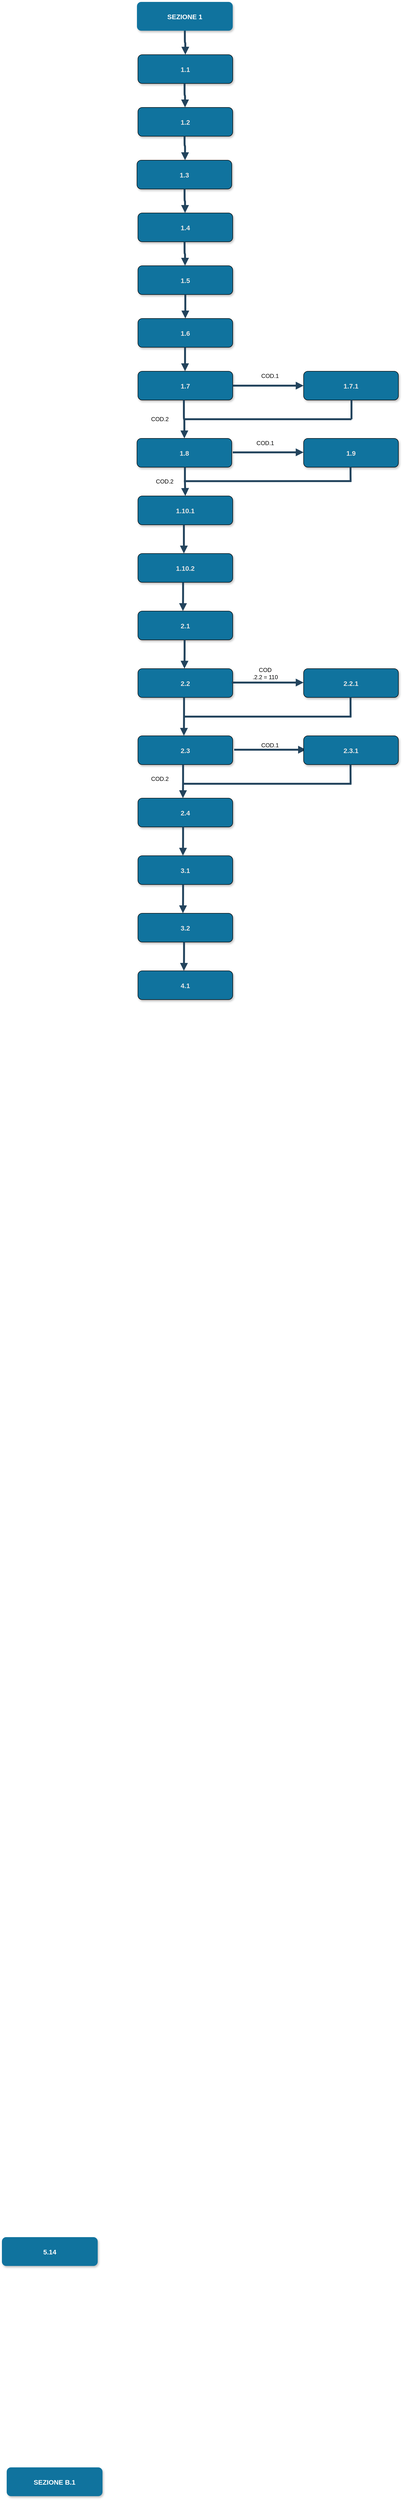 <mxfile version="14.6.1" type="device"><diagram name="Page-1" id="97916047-d0de-89f5-080d-49f4d83e522f"><mxGraphModel dx="868" dy="4171.5" grid="1" gridSize="10" guides="1" tooltips="1" connect="1" arrows="1" fold="1" page="1" pageScale="1.5" pageWidth="1169" pageHeight="827" background="#ffffff" math="0" shadow="0"><root><mxCell id="0"/><mxCell id="1" parent="0"/><mxCell id="2" value="SEZIONE 1" style="rounded=1;strokeColor=none;shadow=1;gradientColor=none;fontStyle=1;fontColor=#FFFFFF;fontSize=14;fillColor=#10739E;" parent="1" vertex="1"><mxGeometry x="682" y="-2990" width="200" height="60" as="geometry"/></mxCell><mxCell id="3" value="1.1" style="rounded=1;shadow=1;fontStyle=1;fontSize=14;fillColor=#10739E;fontColor=#E6E6E6;" parent="1" vertex="1"><mxGeometry x="684" y="-2880" width="198" height="60" as="geometry"/></mxCell><mxCell id="9" value="SEZIONE B.1" style="rounded=1;fillColor=#10739E;strokeColor=none;shadow=1;gradientColor=none;fontStyle=1;fontColor=#FFFFFF;fontSize=14;" parent="1" vertex="1"><mxGeometry x="410" y="2150" width="200" height="60" as="geometry"/></mxCell><mxCell id="25" value="5.14" style="rounded=1;fillColor=#10739E;strokeColor=none;shadow=1;gradientColor=none;fontStyle=1;fontColor=#FFFFFF;fontSize=14;" parent="1" vertex="1"><mxGeometry x="400" y="1670" width="200" height="60" as="geometry"/></mxCell><mxCell id="29" value="" style="edgeStyle=elbowEdgeStyle;elbow=vertical;strokeWidth=4;endArrow=block;endFill=1;fontStyle=1;strokeColor=#23445D;" parent="1" source="2" target="3" edge="1"><mxGeometry x="22" y="165.5" width="100" height="100" as="geometry"><mxPoint x="22" y="265.5" as="sourcePoint"/><mxPoint x="122" y="165.5" as="targetPoint"/></mxGeometry></mxCell><mxCell id="v5KDLtfoUQzJLCLhlwUp-55" value="" style="edgeStyle=elbowEdgeStyle;elbow=vertical;strokeWidth=4;endArrow=block;endFill=1;fontStyle=1;strokeColor=#23445D;" parent="1" edge="1"><mxGeometry x="21.41" y="275.5" width="100" height="100" as="geometry"><mxPoint x="781.41" y="-2820" as="sourcePoint"/><mxPoint x="782.41" y="-2770" as="targetPoint"/></mxGeometry></mxCell><mxCell id="v5KDLtfoUQzJLCLhlwUp-59" value="1.2" style="rounded=1;shadow=1;fontStyle=1;fontSize=14;fillColor=#10739E;fontColor=#E6E6E6;" parent="1" vertex="1"><mxGeometry x="684" y="-2770" width="198" height="60" as="geometry"/></mxCell><mxCell id="v5KDLtfoUQzJLCLhlwUp-61" value="1.3" style="rounded=1;shadow=1;fontStyle=1;fontSize=14;fillColor=#10739E;fontColor=#E6E6E6;" parent="1" vertex="1"><mxGeometry x="682" y="-2660" width="198" height="60" as="geometry"/></mxCell><mxCell id="v5KDLtfoUQzJLCLhlwUp-63" value="" style="edgeStyle=elbowEdgeStyle;elbow=vertical;strokeWidth=4;endArrow=block;endFill=1;fontStyle=1;strokeColor=#23445D;" parent="1" edge="1"><mxGeometry x="21.41" y="385.5" width="100" height="100" as="geometry"><mxPoint x="781.41" y="-2710" as="sourcePoint"/><mxPoint x="782.41" y="-2660" as="targetPoint"/><Array as="points"><mxPoint x="791.41" y="-2690"/></Array></mxGeometry></mxCell><mxCell id="v5KDLtfoUQzJLCLhlwUp-64" value="" style="edgeStyle=elbowEdgeStyle;elbow=vertical;strokeWidth=4;endArrow=block;endFill=1;fontStyle=1;strokeColor=#23445D;" parent="1" edge="1"><mxGeometry x="21.41" y="495.5" width="100" height="100" as="geometry"><mxPoint x="781.41" y="-2600" as="sourcePoint"/><mxPoint x="782.41" y="-2550" as="targetPoint"/><Array as="points"/></mxGeometry></mxCell><mxCell id="v5KDLtfoUQzJLCLhlwUp-65" value="1.4" style="rounded=1;shadow=1;fontStyle=1;fontSize=14;fillColor=#10739E;fontColor=#E6E6E6;" parent="1" vertex="1"><mxGeometry x="684" y="-2550" width="198" height="60" as="geometry"/></mxCell><mxCell id="v5KDLtfoUQzJLCLhlwUp-66" value="" style="edgeStyle=elbowEdgeStyle;elbow=vertical;strokeWidth=4;endArrow=block;endFill=1;fontStyle=1;strokeColor=#23445D;" parent="1" edge="1"><mxGeometry x="21.41" y="605.5" width="100" height="100" as="geometry"><mxPoint x="781.41" y="-2490" as="sourcePoint"/><mxPoint x="782.41" y="-2440" as="targetPoint"/><Array as="points"/></mxGeometry></mxCell><mxCell id="v5KDLtfoUQzJLCLhlwUp-67" value="1.5" style="rounded=1;shadow=1;fontStyle=1;fontSize=14;fillColor=#10739E;fontColor=#E6E6E6;" parent="1" vertex="1"><mxGeometry x="684" y="-2440" width="198" height="60" as="geometry"/></mxCell><mxCell id="v5KDLtfoUQzJLCLhlwUp-68" value="1.6" style="rounded=1;shadow=1;fontStyle=1;fontSize=14;fillColor=#10739E;fontColor=#E6E6E6;" parent="1" vertex="1"><mxGeometry x="684" y="-2330" width="198" height="60" as="geometry"/></mxCell><mxCell id="v5KDLtfoUQzJLCLhlwUp-69" value="" style="edgeStyle=elbowEdgeStyle;elbow=vertical;strokeWidth=4;endArrow=block;endFill=1;fontStyle=1;strokeColor=#23445D;exitX=0.5;exitY=1;exitDx=0;exitDy=0;" parent="1" source="v5KDLtfoUQzJLCLhlwUp-67" edge="1"><mxGeometry x="30.0" y="735.5" width="100" height="100" as="geometry"><mxPoint x="790" y="-2360" as="sourcePoint"/><mxPoint x="783" y="-2330" as="targetPoint"/><Array as="points"/></mxGeometry></mxCell><mxCell id="v5KDLtfoUQzJLCLhlwUp-71" value="" style="edgeStyle=elbowEdgeStyle;elbow=vertical;strokeWidth=4;endArrow=block;endFill=1;fontStyle=1;strokeColor=#23445D;exitX=0.5;exitY=1;exitDx=0;exitDy=0;" parent="1" edge="1"><mxGeometry x="29.41" y="845.5" width="100" height="100" as="geometry"><mxPoint x="782.41" y="-2270" as="sourcePoint"/><mxPoint x="782.41" y="-2220" as="targetPoint"/><Array as="points"/></mxGeometry></mxCell><mxCell id="v5KDLtfoUQzJLCLhlwUp-72" value="1.7" style="rounded=1;shadow=1;fontStyle=1;fontSize=14;fillColor=#10739E;fontColor=#E6E6E6;" parent="1" vertex="1"><mxGeometry x="684" y="-2220" width="198" height="60" as="geometry"/></mxCell><mxCell id="v5KDLtfoUQzJLCLhlwUp-78" value="1.7.1" style="rounded=1;shadow=1;fontStyle=1;fontSize=14;fillColor=#10739E;fontColor=#E6E6E6;" parent="1" vertex="1"><mxGeometry x="1030" y="-2220" width="198" height="60" as="geometry"/></mxCell><mxCell id="v5KDLtfoUQzJLCLhlwUp-79" value="" style="edgeStyle=elbowEdgeStyle;elbow=vertical;strokeWidth=4;endArrow=none;endFill=0;fontStyle=1;strokeColor=#23445D;startArrow=none;startFill=0;" parent="1" edge="1"><mxGeometry x="377.0" y="965.5" width="100" height="100" as="geometry"><mxPoint x="1130" y="-2160" as="sourcePoint"/><mxPoint x="1130" y="-2120" as="targetPoint"/><Array as="points"/></mxGeometry></mxCell><mxCell id="v5KDLtfoUQzJLCLhlwUp-81" value="1.8" style="rounded=1;shadow=1;fontStyle=1;fontSize=14;fillColor=#10739E;fontColor=#E6E6E6;" parent="1" vertex="1"><mxGeometry x="682" y="-2080" width="198" height="60" as="geometry"/></mxCell><mxCell id="v5KDLtfoUQzJLCLhlwUp-82" value="" style="edgeStyle=elbowEdgeStyle;elbow=vertical;strokeWidth=4;endArrow=block;endFill=1;fontStyle=1;strokeColor=#23445D;exitX=1;exitY=0.5;exitDx=0;exitDy=0;entryX=0;entryY=0.5;entryDx=0;entryDy=0;" parent="1" source="v5KDLtfoUQzJLCLhlwUp-72" target="v5KDLtfoUQzJLCLhlwUp-78" edge="1"><mxGeometry x="147.0" y="915.5" width="100" height="100" as="geometry"><mxPoint x="900" y="-2200" as="sourcePoint"/><mxPoint x="900" y="-2150" as="targetPoint"/><Array as="points"/></mxGeometry></mxCell><mxCell id="v5KDLtfoUQzJLCLhlwUp-86" value="" style="edgeStyle=elbowEdgeStyle;elbow=vertical;strokeWidth=4;endArrow=block;endFill=1;fontStyle=1;strokeColor=#23445D;exitX=0.5;exitY=1;exitDx=0;exitDy=0;entryX=0.5;entryY=0;entryDx=0;entryDy=0;" parent="1" target="v5KDLtfoUQzJLCLhlwUp-81" edge="1"><mxGeometry x="27.0" y="955.5" width="100" height="100" as="geometry"><mxPoint x="780" y="-2160" as="sourcePoint"/><mxPoint x="780" y="-2110" as="targetPoint"/><Array as="points"/></mxGeometry></mxCell><mxCell id="v5KDLtfoUQzJLCLhlwUp-87" value="" style="edgeStyle=elbowEdgeStyle;elbow=vertical;strokeWidth=4;endArrow=none;endFill=0;fontStyle=1;strokeColor=#23445D;startArrow=none;startFill=0;" parent="1" edge="1"><mxGeometry x="217.0" y="1015.5" width="100" height="100" as="geometry"><mxPoint x="780" y="-2120" as="sourcePoint"/><mxPoint x="1130" y="-2120" as="targetPoint"/><Array as="points"/></mxGeometry></mxCell><mxCell id="v5KDLtfoUQzJLCLhlwUp-89" value="COD.1" style="text;html=1;strokeColor=none;fillColor=none;align=center;verticalAlign=middle;whiteSpace=wrap;rounded=0;" parent="1" vertex="1"><mxGeometry x="930" y="-2220" width="60" height="20" as="geometry"/></mxCell><mxCell id="v5KDLtfoUQzJLCLhlwUp-91" value="1.9" style="rounded=1;shadow=1;fontStyle=1;fontSize=14;fillColor=#10739E;fontColor=#E6E6E6;" parent="1" vertex="1"><mxGeometry x="1030" y="-2080" width="198" height="60" as="geometry"/></mxCell><mxCell id="v5KDLtfoUQzJLCLhlwUp-99" value="COD.2" style="text;html=1;strokeColor=none;fillColor=none;align=center;verticalAlign=middle;whiteSpace=wrap;rounded=0;" parent="1" vertex="1"><mxGeometry x="700" y="-2130" width="60" height="20" as="geometry"/></mxCell><mxCell id="v5KDLtfoUQzJLCLhlwUp-100" value="COD.1" style="text;html=1;strokeColor=none;fillColor=none;align=center;verticalAlign=middle;whiteSpace=wrap;rounded=0;" parent="1" vertex="1"><mxGeometry x="920" y="-2080" width="60" height="20" as="geometry"/></mxCell><mxCell id="v5KDLtfoUQzJLCLhlwUp-101" value="" style="edgeStyle=elbowEdgeStyle;elbow=vertical;strokeWidth=4;endArrow=block;endFill=1;fontStyle=1;strokeColor=#23445D;exitX=1;exitY=0.5;exitDx=0;exitDy=0;entryX=0;entryY=0.5;entryDx=0;entryDy=0;" parent="1" edge="1"><mxGeometry x="147.0" y="1054.67" width="100" height="100" as="geometry"><mxPoint x="882" y="-2050.83" as="sourcePoint"/><mxPoint x="1030" y="-2050.83" as="targetPoint"/><Array as="points"/></mxGeometry></mxCell><mxCell id="v5KDLtfoUQzJLCLhlwUp-102" value="" style="edgeStyle=elbowEdgeStyle;elbow=vertical;strokeWidth=4;endArrow=block;endFill=1;fontStyle=1;strokeColor=#23445D;exitX=0.5;exitY=1;exitDx=0;exitDy=0;" parent="1" edge="1"><mxGeometry x="29.17" y="1095.5" width="100" height="100" as="geometry"><mxPoint x="782.17" y="-2020" as="sourcePoint"/><mxPoint x="783" y="-1960" as="targetPoint"/><Array as="points"/></mxGeometry></mxCell><mxCell id="v5KDLtfoUQzJLCLhlwUp-103" value="1.10.1" style="rounded=1;shadow=1;fontStyle=1;fontSize=14;fillColor=#10739E;fontColor=#E6E6E6;" parent="1" vertex="1"><mxGeometry x="684" y="-1960" width="198" height="60" as="geometry"/></mxCell><mxCell id="v5KDLtfoUQzJLCLhlwUp-104" value="COD.2" style="text;html=1;strokeColor=none;fillColor=none;align=center;verticalAlign=middle;whiteSpace=wrap;rounded=0;" parent="1" vertex="1"><mxGeometry x="710" y="-2000" width="60" height="20" as="geometry"/></mxCell><mxCell id="v5KDLtfoUQzJLCLhlwUp-105" value="" style="edgeStyle=elbowEdgeStyle;elbow=vertical;strokeWidth=4;endArrow=block;endFill=1;fontStyle=1;strokeColor=#23445D;" parent="1" edge="1"><mxGeometry x="27.0" y="1235.5" width="100" height="100" as="geometry"><mxPoint x="780" y="-1900" as="sourcePoint"/><mxPoint x="780" y="-1840" as="targetPoint"/><Array as="points"/></mxGeometry></mxCell><mxCell id="v5KDLtfoUQzJLCLhlwUp-106" value="1.10.2" style="rounded=1;shadow=1;fontStyle=1;fontSize=14;fillColor=#10739E;fontColor=#E6E6E6;" parent="1" vertex="1"><mxGeometry x="684" y="-1840" width="198" height="60" as="geometry"/></mxCell><mxCell id="v5KDLtfoUQzJLCLhlwUp-109" value="2.1" style="rounded=1;shadow=1;fontStyle=1;fontSize=14;fillColor=#10739E;fontColor=#E6E6E6;" parent="1" vertex="1"><mxGeometry x="684" y="-1720" width="198" height="60" as="geometry"/></mxCell><mxCell id="v5KDLtfoUQzJLCLhlwUp-110" value="" style="edgeStyle=elbowEdgeStyle;elbow=vertical;strokeWidth=4;endArrow=none;endFill=0;fontStyle=1;strokeColor=#23445D;startArrow=none;startFill=0;" parent="1" edge="1"><mxGeometry x="217.0" y="1144.67" width="100" height="100" as="geometry"><mxPoint x="780" y="-1990.83" as="sourcePoint"/><mxPoint x="1130" y="-1990.83" as="targetPoint"/><Array as="points"/></mxGeometry></mxCell><mxCell id="v5KDLtfoUQzJLCLhlwUp-113" value="" style="edgeStyle=elbowEdgeStyle;elbow=vertical;strokeWidth=4;endArrow=none;endFill=0;fontStyle=1;strokeColor=#23445D;startArrow=none;startFill=0;" parent="1" edge="1"><mxGeometry x="375.17" y="1095.5" width="100" height="100" as="geometry"><mxPoint x="1128" y="-2020" as="sourcePoint"/><mxPoint x="1128.17" y="-1990" as="targetPoint"/><Array as="points"/></mxGeometry></mxCell><mxCell id="v5KDLtfoUQzJLCLhlwUp-114" value="" style="edgeStyle=elbowEdgeStyle;elbow=vertical;strokeWidth=4;endArrow=block;endFill=1;fontStyle=1;strokeColor=#23445D;" parent="1" edge="1"><mxGeometry x="25.33" y="1365.5" width="100" height="100" as="geometry"><mxPoint x="778.33" y="-1780" as="sourcePoint"/><mxPoint x="778" y="-1720" as="targetPoint"/><Array as="points"/></mxGeometry></mxCell><mxCell id="v5KDLtfoUQzJLCLhlwUp-115" value="2.2" style="rounded=1;shadow=1;fontStyle=1;fontSize=14;fillColor=#10739E;fontColor=#E6E6E6;" parent="1" vertex="1"><mxGeometry x="684" y="-1600" width="198" height="60" as="geometry"/></mxCell><mxCell id="v5KDLtfoUQzJLCLhlwUp-116" value="2.3" style="rounded=1;shadow=1;fontStyle=1;fontSize=14;fillColor=#10739E;fontColor=#E6E6E6;" parent="1" vertex="1"><mxGeometry x="684" y="-1460" width="198" height="60" as="geometry"/></mxCell><mxCell id="v5KDLtfoUQzJLCLhlwUp-117" value="2.4" style="rounded=1;shadow=1;fontStyle=1;fontSize=14;fillColor=#10739E;fontColor=#E6E6E6;" parent="1" vertex="1"><mxGeometry x="684" y="-1330" width="198" height="60" as="geometry"/></mxCell><mxCell id="v5KDLtfoUQzJLCLhlwUp-118" value="" style="edgeStyle=elbowEdgeStyle;elbow=vertical;strokeWidth=4;endArrow=block;endFill=1;fontStyle=1;strokeColor=#23445D;" parent="1" edge="1"><mxGeometry x="28.5" y="1485.5" width="100" height="100" as="geometry"><mxPoint x="781.5" y="-1660" as="sourcePoint"/><mxPoint x="781.17" y="-1600" as="targetPoint"/><Array as="points"/></mxGeometry></mxCell><mxCell id="v5KDLtfoUQzJLCLhlwUp-119" value="" style="edgeStyle=elbowEdgeStyle;elbow=vertical;strokeWidth=4;endArrow=block;endFill=1;fontStyle=1;strokeColor=#23445D;" parent="1" edge="1"><mxGeometry x="137.0" y="1574.67" width="100" height="100" as="geometry"><mxPoint x="880" y="-1571" as="sourcePoint"/><mxPoint x="1030" y="-1570.83" as="targetPoint"/><Array as="points"/></mxGeometry></mxCell><mxCell id="v5KDLtfoUQzJLCLhlwUp-120" value="2.2.1" style="rounded=1;shadow=1;fontStyle=1;fontSize=14;fillColor=#10739E;fontColor=#E6E6E6;" parent="1" vertex="1"><mxGeometry x="1030" y="-1600" width="198" height="60" as="geometry"/></mxCell><mxCell id="v5KDLtfoUQzJLCLhlwUp-121" value="COD&lt;br&gt;.2.2 = 110" style="text;html=1;strokeColor=none;fillColor=none;align=center;verticalAlign=middle;whiteSpace=wrap;rounded=0;" parent="1" vertex="1"><mxGeometry x="920" y="-1600" width="60" height="20" as="geometry"/></mxCell><mxCell id="v5KDLtfoUQzJLCLhlwUp-122" value="" style="edgeStyle=elbowEdgeStyle;elbow=vertical;strokeWidth=4;endArrow=none;endFill=0;fontStyle=1;strokeColor=#23445D;startArrow=none;startFill=0;" parent="1" edge="1"><mxGeometry x="375.17" y="1585.5" width="100" height="100" as="geometry"><mxPoint x="1128" y="-1540" as="sourcePoint"/><mxPoint x="1128.17" y="-1500" as="targetPoint"/><Array as="points"/></mxGeometry></mxCell><mxCell id="v5KDLtfoUQzJLCLhlwUp-123" value="" style="edgeStyle=elbowEdgeStyle;elbow=vertical;strokeWidth=4;endArrow=none;endFill=0;fontStyle=1;strokeColor=#23445D;startArrow=none;startFill=0;" parent="1" edge="1"><mxGeometry x="217.0" y="1635.5" width="100" height="100" as="geometry"><mxPoint x="780" y="-1500" as="sourcePoint"/><mxPoint x="1130" y="-1500" as="targetPoint"/><Array as="points"/></mxGeometry></mxCell><mxCell id="v5KDLtfoUQzJLCLhlwUp-125" value="" style="edgeStyle=elbowEdgeStyle;elbow=vertical;strokeWidth=4;endArrow=block;endFill=1;fontStyle=1;strokeColor=#23445D;" parent="1" edge="1"><mxGeometry x="27.33" y="1605.5" width="100" height="100" as="geometry"><mxPoint x="780.33" y="-1540" as="sourcePoint"/><mxPoint x="780" y="-1460" as="targetPoint"/><Array as="points"/></mxGeometry></mxCell><mxCell id="v5KDLtfoUQzJLCLhlwUp-126" value="" style="edgeStyle=elbowEdgeStyle;elbow=vertical;strokeWidth=4;endArrow=block;endFill=1;fontStyle=1;strokeColor=#23445D;" parent="1" edge="1"><mxGeometry x="142.0" y="1714.67" width="100" height="100" as="geometry"><mxPoint x="885" y="-1431" as="sourcePoint"/><mxPoint x="1035" y="-1430.83" as="targetPoint"/><Array as="points"/></mxGeometry></mxCell><mxCell id="v5KDLtfoUQzJLCLhlwUp-127" value="COD.1" style="text;html=1;strokeColor=none;fillColor=none;align=center;verticalAlign=middle;whiteSpace=wrap;rounded=0;" parent="1" vertex="1"><mxGeometry x="930" y="-1450" width="60" height="20" as="geometry"/></mxCell><mxCell id="v5KDLtfoUQzJLCLhlwUp-128" value="2.3.1" style="rounded=1;shadow=1;fontStyle=1;fontSize=14;fillColor=#10739E;fontColor=#E6E6E6;" parent="1" vertex="1"><mxGeometry x="1030" y="-1460" width="198" height="60" as="geometry"/></mxCell><mxCell id="v5KDLtfoUQzJLCLhlwUp-130" value="" style="edgeStyle=elbowEdgeStyle;elbow=vertical;strokeWidth=4;endArrow=block;endFill=1;fontStyle=1;strokeColor=#23445D;" parent="1" edge="1"><mxGeometry x="25.33" y="1745.5" width="100" height="100" as="geometry"><mxPoint x="778.33" y="-1400" as="sourcePoint"/><mxPoint x="778" y="-1330" as="targetPoint"/><Array as="points"/></mxGeometry></mxCell><mxCell id="v5KDLtfoUQzJLCLhlwUp-133" value="COD.2" style="text;html=1;strokeColor=none;fillColor=none;align=center;verticalAlign=middle;whiteSpace=wrap;rounded=0;" parent="1" vertex="1"><mxGeometry x="700" y="-1380" width="60" height="20" as="geometry"/></mxCell><mxCell id="v5KDLtfoUQzJLCLhlwUp-134" value="" style="edgeStyle=elbowEdgeStyle;elbow=vertical;strokeWidth=4;endArrow=none;endFill=0;fontStyle=1;strokeColor=#23445D;startArrow=none;startFill=0;" parent="1" edge="1"><mxGeometry x="217.0" y="1775.5" width="100" height="100" as="geometry"><mxPoint x="780" y="-1360" as="sourcePoint"/><mxPoint x="1130" y="-1360" as="targetPoint"/><Array as="points"/></mxGeometry></mxCell><mxCell id="v5KDLtfoUQzJLCLhlwUp-135" value="" style="edgeStyle=elbowEdgeStyle;elbow=vertical;strokeWidth=4;endArrow=none;endFill=0;fontStyle=1;strokeColor=#23445D;startArrow=none;startFill=0;" parent="1" edge="1"><mxGeometry x="375.17" y="1725.5" width="100" height="100" as="geometry"><mxPoint x="1128" y="-1400" as="sourcePoint"/><mxPoint x="1128.17" y="-1360" as="targetPoint"/><Array as="points"/></mxGeometry></mxCell><mxCell id="v5KDLtfoUQzJLCLhlwUp-136" value="3.1" style="rounded=1;shadow=1;fontStyle=1;fontSize=14;fillColor=#10739E;fontColor=#E6E6E6;" parent="1" vertex="1"><mxGeometry x="684" y="-1210" width="198" height="60" as="geometry"/></mxCell><mxCell id="v5KDLtfoUQzJLCLhlwUp-137" value="" style="edgeStyle=elbowEdgeStyle;elbow=vertical;strokeWidth=4;endArrow=block;endFill=1;fontStyle=1;strokeColor=#23445D;" parent="1" edge="1"><mxGeometry x="25.33" y="1875.5" width="100" height="100" as="geometry"><mxPoint x="778.33" y="-1270" as="sourcePoint"/><mxPoint x="778.0" y="-1210" as="targetPoint"/><Array as="points"/></mxGeometry></mxCell><mxCell id="v5KDLtfoUQzJLCLhlwUp-138" value="" style="edgeStyle=elbowEdgeStyle;elbow=vertical;strokeWidth=4;endArrow=block;endFill=1;fontStyle=1;strokeColor=#23445D;" parent="1" edge="1"><mxGeometry x="25.33" y="1995.5" width="100" height="100" as="geometry"><mxPoint x="778.33" y="-1150" as="sourcePoint"/><mxPoint x="778.0" y="-1090" as="targetPoint"/><Array as="points"/></mxGeometry></mxCell><mxCell id="v5KDLtfoUQzJLCLhlwUp-139" value="3.2" style="rounded=1;shadow=1;fontStyle=1;fontSize=14;fillColor=#10739E;fontColor=#E6E6E6;" parent="1" vertex="1"><mxGeometry x="684" y="-1090" width="198" height="60" as="geometry"/></mxCell><mxCell id="v5KDLtfoUQzJLCLhlwUp-140" value="" style="edgeStyle=elbowEdgeStyle;elbow=vertical;strokeWidth=4;endArrow=block;endFill=1;fontStyle=1;strokeColor=#23445D;" parent="1" edge="1"><mxGeometry x="27.33" y="2115.5" width="100" height="100" as="geometry"><mxPoint x="780.33" y="-1030" as="sourcePoint"/><mxPoint x="780.0" y="-970" as="targetPoint"/><Array as="points"/></mxGeometry></mxCell><mxCell id="v5KDLtfoUQzJLCLhlwUp-141" value="4.1" style="rounded=1;shadow=1;fontStyle=1;fontSize=14;fillColor=#10739E;fontColor=#E6E6E6;" parent="1" vertex="1"><mxGeometry x="684" y="-970" width="198" height="60" as="geometry"/></mxCell></root></mxGraphModel></diagram></mxfile>